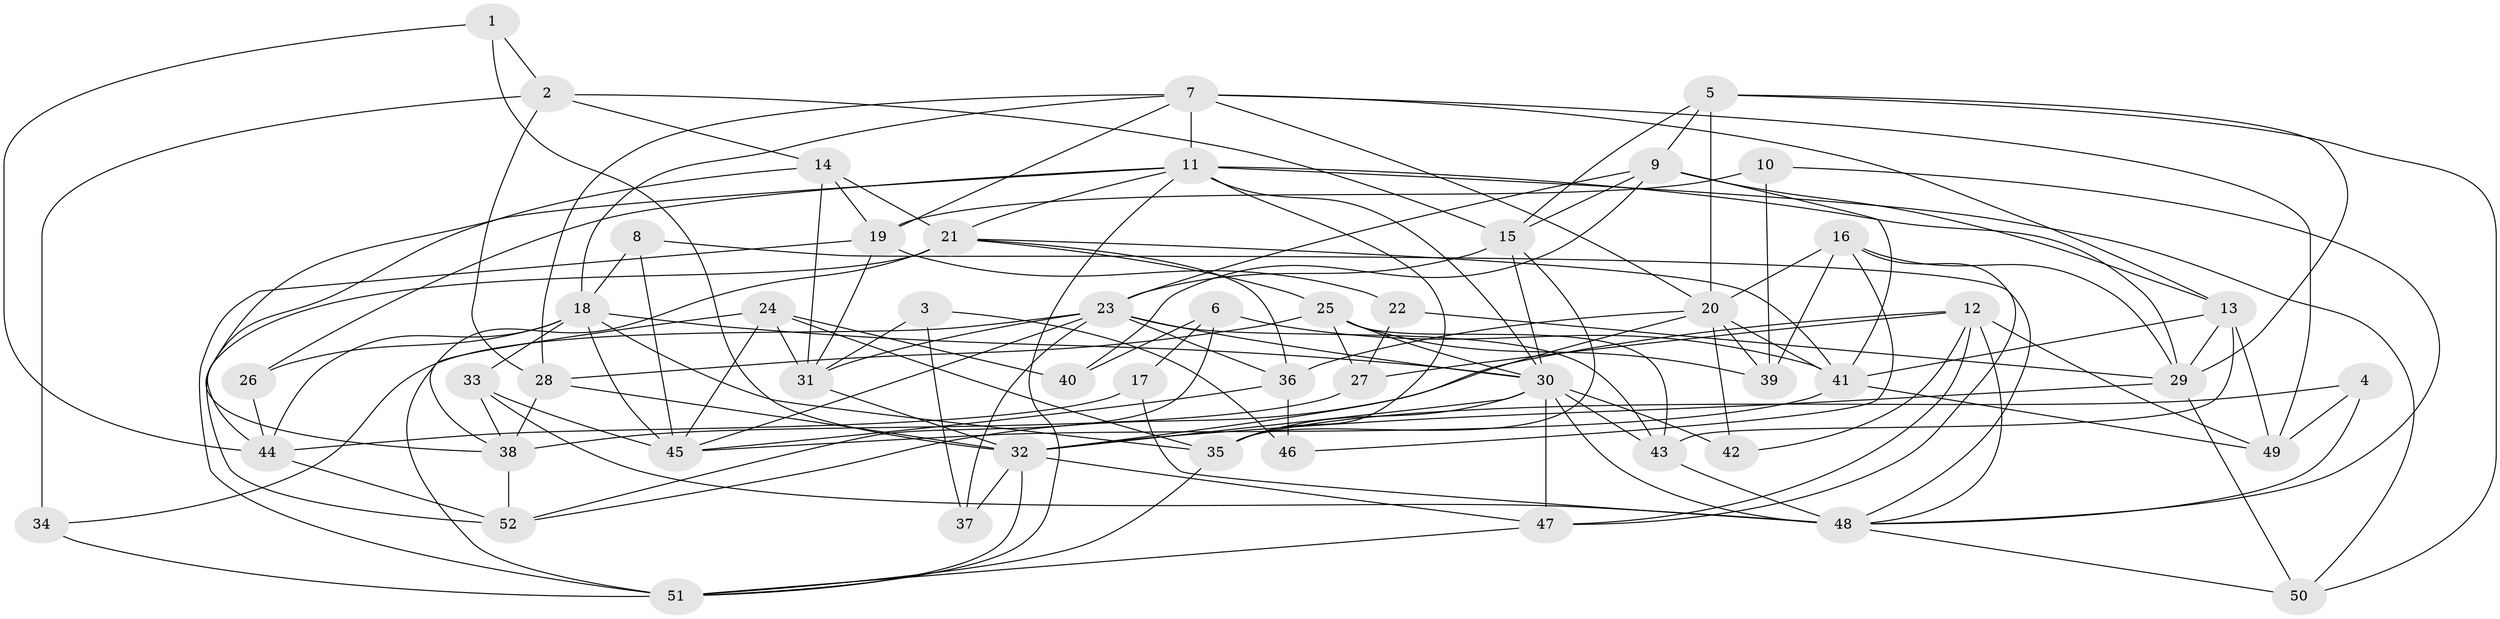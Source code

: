 // original degree distribution, {4: 0.23076923076923078, 3: 0.3269230769230769, 5: 0.18269230769230768, 10: 0.009615384615384616, 6: 0.057692307692307696, 2: 0.125, 7: 0.057692307692307696, 9: 0.009615384615384616}
// Generated by graph-tools (version 1.1) at 2025/02/03/09/25 03:02:10]
// undirected, 52 vertices, 140 edges
graph export_dot {
graph [start="1"]
  node [color=gray90,style=filled];
  1;
  2;
  3;
  4;
  5;
  6;
  7;
  8;
  9;
  10;
  11;
  12;
  13;
  14;
  15;
  16;
  17;
  18;
  19;
  20;
  21;
  22;
  23;
  24;
  25;
  26;
  27;
  28;
  29;
  30;
  31;
  32;
  33;
  34;
  35;
  36;
  37;
  38;
  39;
  40;
  41;
  42;
  43;
  44;
  45;
  46;
  47;
  48;
  49;
  50;
  51;
  52;
  1 -- 2 [weight=1.0];
  1 -- 32 [weight=1.0];
  1 -- 44 [weight=1.0];
  2 -- 14 [weight=1.0];
  2 -- 15 [weight=1.0];
  2 -- 28 [weight=1.0];
  2 -- 34 [weight=1.0];
  3 -- 31 [weight=1.0];
  3 -- 37 [weight=1.0];
  3 -- 46 [weight=2.0];
  4 -- 35 [weight=2.0];
  4 -- 48 [weight=1.0];
  4 -- 49 [weight=1.0];
  5 -- 9 [weight=1.0];
  5 -- 15 [weight=1.0];
  5 -- 20 [weight=2.0];
  5 -- 29 [weight=1.0];
  5 -- 50 [weight=1.0];
  6 -- 17 [weight=1.0];
  6 -- 40 [weight=2.0];
  6 -- 41 [weight=1.0];
  6 -- 52 [weight=1.0];
  7 -- 11 [weight=1.0];
  7 -- 13 [weight=1.0];
  7 -- 18 [weight=1.0];
  7 -- 19 [weight=1.0];
  7 -- 20 [weight=1.0];
  7 -- 28 [weight=1.0];
  7 -- 49 [weight=1.0];
  8 -- 18 [weight=1.0];
  8 -- 45 [weight=1.0];
  8 -- 48 [weight=1.0];
  9 -- 13 [weight=1.0];
  9 -- 15 [weight=1.0];
  9 -- 23 [weight=1.0];
  9 -- 40 [weight=2.0];
  9 -- 41 [weight=1.0];
  10 -- 19 [weight=1.0];
  10 -- 39 [weight=1.0];
  10 -- 48 [weight=1.0];
  11 -- 21 [weight=1.0];
  11 -- 26 [weight=1.0];
  11 -- 29 [weight=1.0];
  11 -- 30 [weight=1.0];
  11 -- 35 [weight=1.0];
  11 -- 44 [weight=1.0];
  11 -- 50 [weight=1.0];
  11 -- 51 [weight=1.0];
  12 -- 27 [weight=1.0];
  12 -- 42 [weight=1.0];
  12 -- 47 [weight=1.0];
  12 -- 48 [weight=1.0];
  12 -- 49 [weight=1.0];
  12 -- 52 [weight=1.0];
  13 -- 29 [weight=1.0];
  13 -- 41 [weight=1.0];
  13 -- 43 [weight=1.0];
  13 -- 49 [weight=1.0];
  14 -- 19 [weight=1.0];
  14 -- 21 [weight=1.0];
  14 -- 31 [weight=1.0];
  14 -- 38 [weight=1.0];
  15 -- 23 [weight=1.0];
  15 -- 30 [weight=1.0];
  15 -- 35 [weight=1.0];
  16 -- 20 [weight=1.0];
  16 -- 29 [weight=1.0];
  16 -- 39 [weight=1.0];
  16 -- 46 [weight=1.0];
  16 -- 47 [weight=1.0];
  17 -- 44 [weight=1.0];
  17 -- 48 [weight=1.0];
  18 -- 26 [weight=2.0];
  18 -- 30 [weight=1.0];
  18 -- 33 [weight=1.0];
  18 -- 35 [weight=2.0];
  18 -- 44 [weight=1.0];
  18 -- 45 [weight=1.0];
  19 -- 22 [weight=1.0];
  19 -- 31 [weight=1.0];
  19 -- 51 [weight=1.0];
  20 -- 32 [weight=1.0];
  20 -- 36 [weight=1.0];
  20 -- 39 [weight=1.0];
  20 -- 41 [weight=1.0];
  20 -- 42 [weight=2.0];
  21 -- 25 [weight=1.0];
  21 -- 36 [weight=1.0];
  21 -- 38 [weight=1.0];
  21 -- 41 [weight=1.0];
  21 -- 52 [weight=1.0];
  22 -- 27 [weight=1.0];
  22 -- 29 [weight=1.0];
  23 -- 30 [weight=1.0];
  23 -- 31 [weight=1.0];
  23 -- 34 [weight=1.0];
  23 -- 36 [weight=1.0];
  23 -- 37 [weight=1.0];
  23 -- 43 [weight=1.0];
  23 -- 45 [weight=1.0];
  24 -- 31 [weight=1.0];
  24 -- 35 [weight=1.0];
  24 -- 40 [weight=1.0];
  24 -- 45 [weight=1.0];
  24 -- 51 [weight=1.0];
  25 -- 27 [weight=1.0];
  25 -- 28 [weight=2.0];
  25 -- 30 [weight=1.0];
  25 -- 39 [weight=1.0];
  25 -- 43 [weight=2.0];
  26 -- 44 [weight=1.0];
  27 -- 38 [weight=2.0];
  28 -- 32 [weight=1.0];
  28 -- 38 [weight=1.0];
  29 -- 32 [weight=1.0];
  29 -- 50 [weight=1.0];
  30 -- 32 [weight=1.0];
  30 -- 35 [weight=1.0];
  30 -- 42 [weight=1.0];
  30 -- 43 [weight=1.0];
  30 -- 47 [weight=1.0];
  30 -- 48 [weight=2.0];
  31 -- 32 [weight=2.0];
  32 -- 37 [weight=1.0];
  32 -- 47 [weight=1.0];
  32 -- 51 [weight=1.0];
  33 -- 38 [weight=1.0];
  33 -- 45 [weight=1.0];
  33 -- 48 [weight=1.0];
  34 -- 51 [weight=2.0];
  35 -- 51 [weight=1.0];
  36 -- 45 [weight=1.0];
  36 -- 46 [weight=1.0];
  38 -- 52 [weight=1.0];
  41 -- 45 [weight=1.0];
  41 -- 49 [weight=1.0];
  43 -- 48 [weight=1.0];
  44 -- 52 [weight=1.0];
  47 -- 51 [weight=1.0];
  48 -- 50 [weight=1.0];
}
